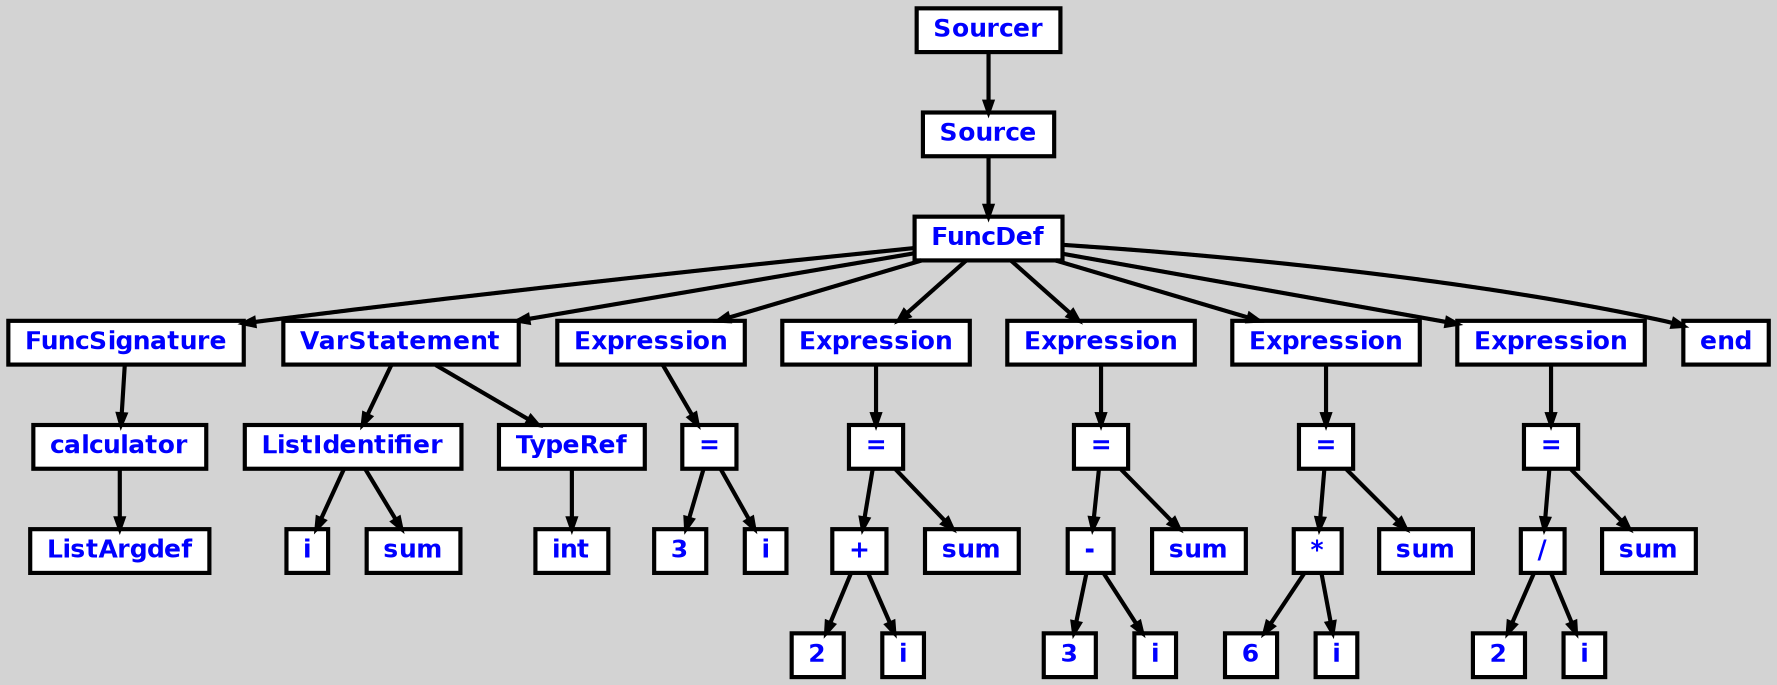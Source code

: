 digraph {

	ordering=out;
	ranksep=.4;
	bgcolor="lightgrey";  node [shape=box, fixedsize=false, fontsize=12, fontname="Helvetica-bold", fontcolor="blue"
	width=.25, height=.25, color="black", fillcolor="white", style="filled, solid, bold"];

	edge [arrowsize=.5, color="black", style="bold"]

	n000012455EE08E70[label="Sourcer"]
	n000012455EE08D38[label="Source"]
	n000012455EE08240[label="FuncDef"]
	n000012455EE01BE0[label="FuncSignature"]
	n000012455EE01D18[label="calculator"]
	n000012455EE01AA8[label="ListArgdef"]
	n000012455EE02468[label="VarStatement"]
	n000012455EE01F88[label="ListIdentifier"]
	n000012455EE01E50[label="i"]
	n000012455EE020C0[label="sum"]
	n000012455EE025A0[label="TypeRef"]
	n000012455EE02330[label="int"]
	n000012455EE02F60[label="Expression"]
	n000012455EE03440[label="="]
	n000012455EE03098[label="3"]
	n000012455EE02810[label="i"]
	n000012455EE041A8[label="Expression"]
	n000012455EE047C0[label="="]
	n000012455EE04688[label="+"]
	n000012455EE048F8[label="2"]
	n000012455EE04418[label="i"]
	n000012455EE03578[label="sum"]
	n000012455EE05798[label="Expression"]
	n000012455EE05DB0[label="="]
	n000012455EE05C78[label="-"]
	n000012455EE05EE8[label="3"]
	n000012455EE05A08[label="i"]
	n000012455EE04B68[label="sum"]
	n000012455EE06D88[label="Expression"]
	n000012455EE073A0[label="="]
	n000012455EE07268[label="*"]
	n000012455EE074D8[label="6"]
	n000012455EE06FF8[label="i"]
	n000012455EE06158[label="sum"]
	n000012455EE08378[label="Expression"]
	n000012455EE08990[label="="]
	n000012455EE08858[label="/"]
	n000012455EE08AC8[label="2"]
	n000012455EE085E8[label="i"]
	n000012455EE07748[label="sum"]
	n000012455EE01970[label="end"]

		n000012455EE08E70 -> n000012455EE08D38		// Sourcer -> Source
		n000012455EE08D38 -> n000012455EE08240		// Source -> FuncDef
		n000012455EE08240 -> n000012455EE01BE0		// FuncDef -> FuncSignature
		n000012455EE01BE0 -> n000012455EE01D18		// FuncSignature -> calculator
		n000012455EE01D18 -> n000012455EE01AA8		// calculator -> ListArgdef
		n000012455EE08240 -> n000012455EE02468		// FuncDef -> VarStatement
		n000012455EE02468 -> n000012455EE01F88		// VarStatement -> ListIdentifier
		n000012455EE01F88 -> n000012455EE01E50		// ListIdentifier -> i
		n000012455EE01F88 -> n000012455EE020C0		// ListIdentifier -> sum
		n000012455EE02468 -> n000012455EE025A0		// VarStatement -> TypeRef
		n000012455EE025A0 -> n000012455EE02330		// TypeRef -> int
		n000012455EE08240 -> n000012455EE02F60		// FuncDef -> Expression
		n000012455EE02F60 -> n000012455EE03440		// Expression -> =
		n000012455EE03440 -> n000012455EE03098		// = -> 3
		n000012455EE03440 -> n000012455EE02810		// = -> i
		n000012455EE08240 -> n000012455EE041A8		// FuncDef -> Expression
		n000012455EE041A8 -> n000012455EE047C0		// Expression -> =
		n000012455EE047C0 -> n000012455EE04688		// = -> +
		n000012455EE04688 -> n000012455EE048F8		// + -> 2
		n000012455EE04688 -> n000012455EE04418		// + -> i
		n000012455EE047C0 -> n000012455EE03578		// = -> sum
		n000012455EE08240 -> n000012455EE05798		// FuncDef -> Expression
		n000012455EE05798 -> n000012455EE05DB0		// Expression -> =
		n000012455EE05DB0 -> n000012455EE05C78		// = -> -
		n000012455EE05C78 -> n000012455EE05EE8		// - -> 3
		n000012455EE05C78 -> n000012455EE05A08		// - -> i
		n000012455EE05DB0 -> n000012455EE04B68		// = -> sum
		n000012455EE08240 -> n000012455EE06D88		// FuncDef -> Expression
		n000012455EE06D88 -> n000012455EE073A0		// Expression -> =
		n000012455EE073A0 -> n000012455EE07268		// = -> *
		n000012455EE07268 -> n000012455EE074D8		// * -> 6
		n000012455EE07268 -> n000012455EE06FF8		// * -> i
		n000012455EE073A0 -> n000012455EE06158		// = -> sum
		n000012455EE08240 -> n000012455EE08378		// FuncDef -> Expression
		n000012455EE08378 -> n000012455EE08990		// Expression -> =
		n000012455EE08990 -> n000012455EE08858		// = -> /
		n000012455EE08858 -> n000012455EE08AC8		// / -> 2
		n000012455EE08858 -> n000012455EE085E8		// / -> i
		n000012455EE08990 -> n000012455EE07748		// = -> sum
		n000012455EE08240 -> n000012455EE01970		// FuncDef -> end

}